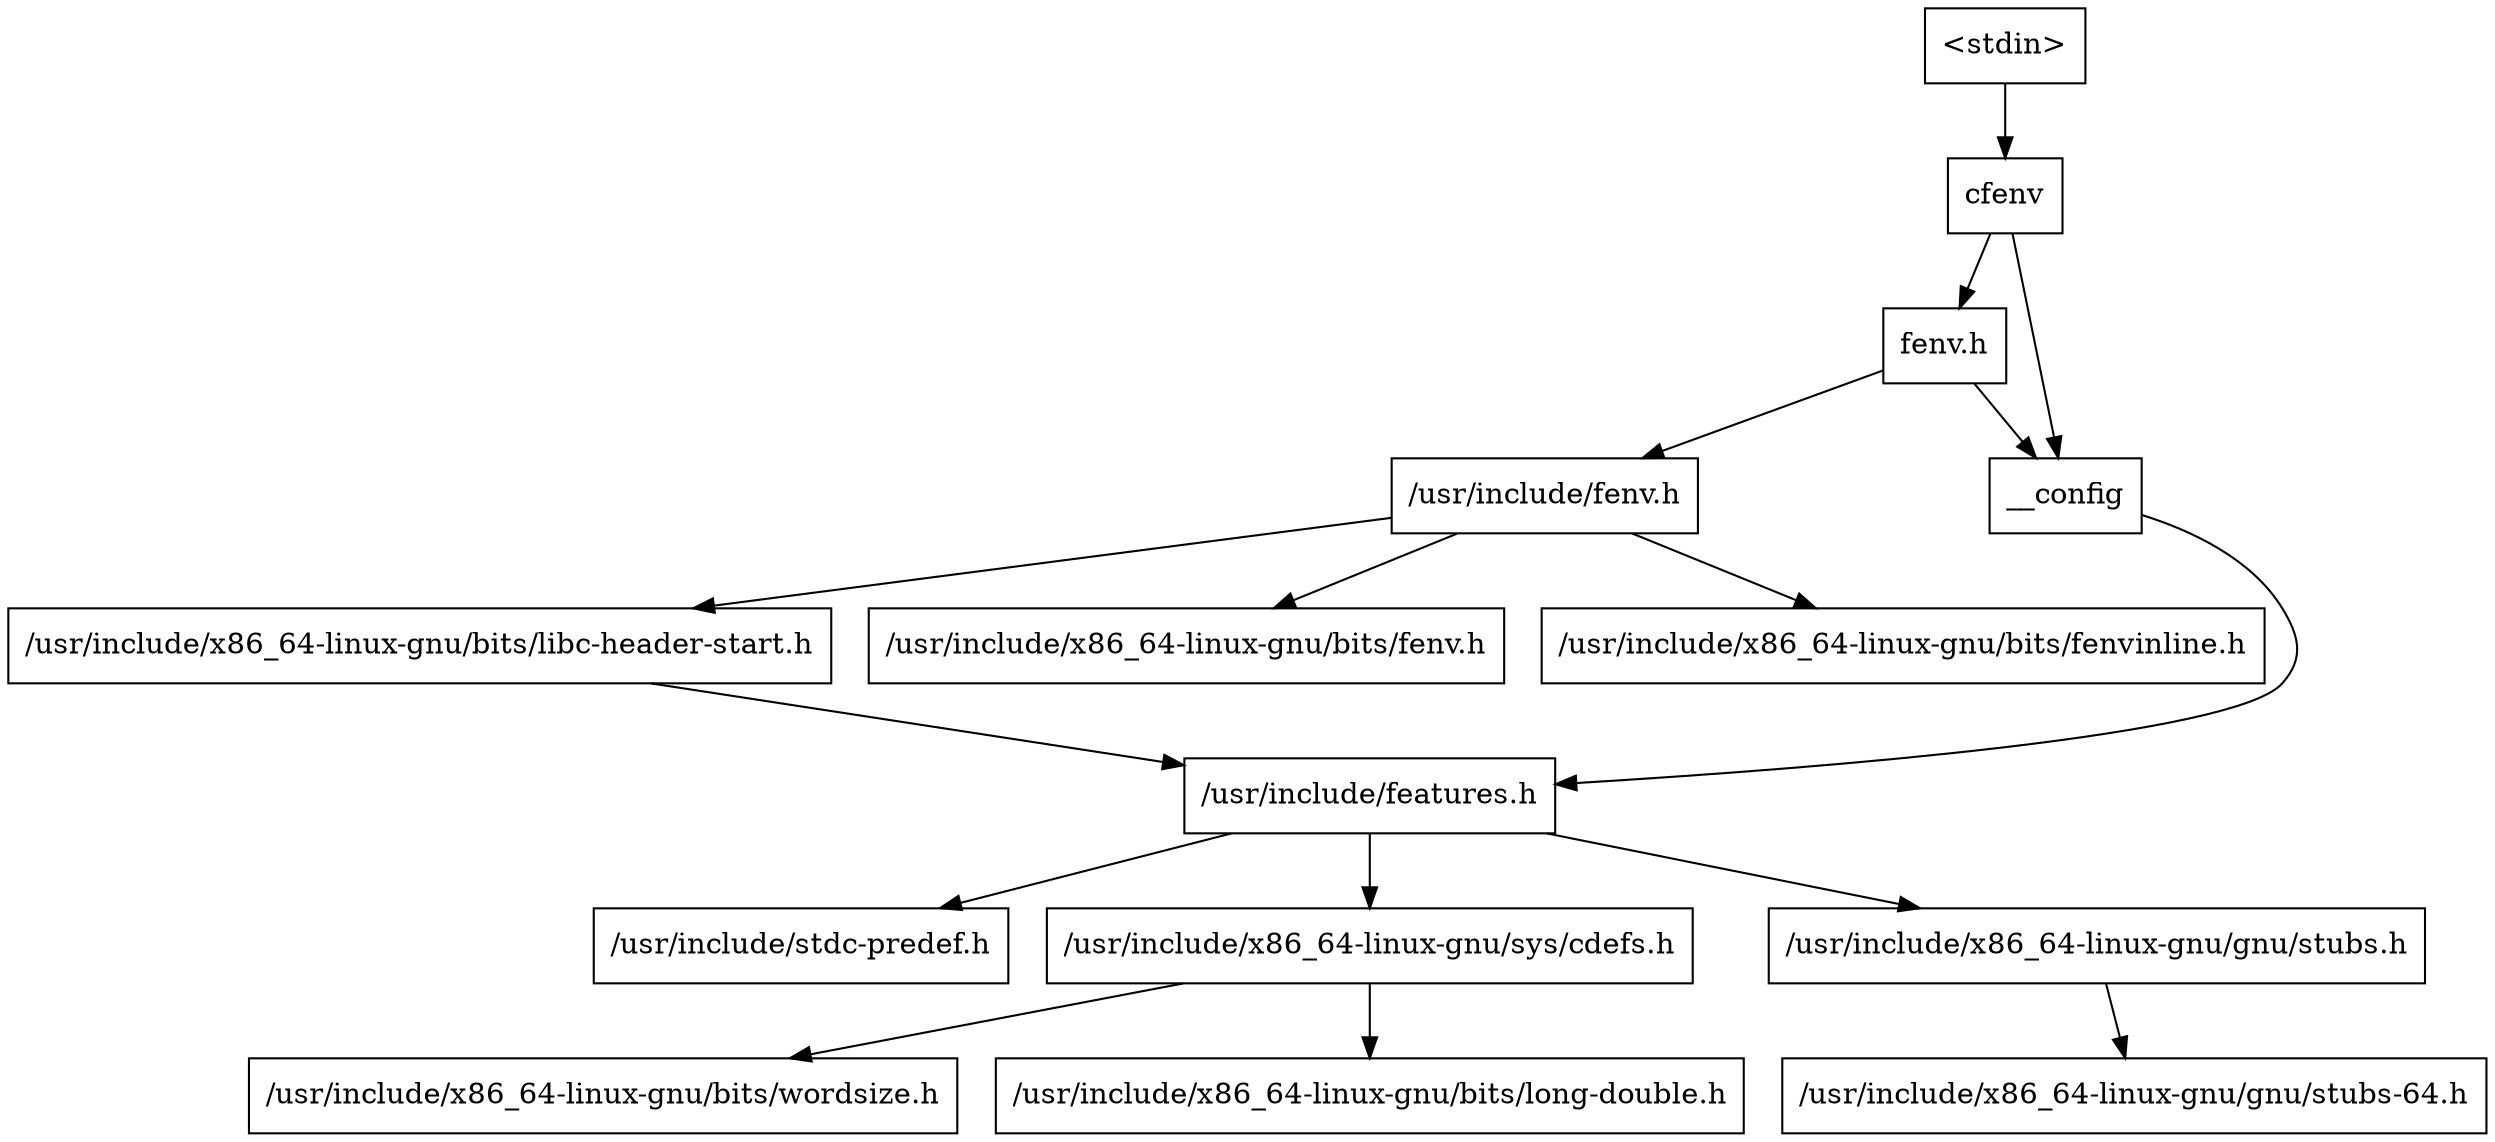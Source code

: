digraph "dependencies" {
  header_0 [ shape="box", label="\<stdin\>" ];
  header_1 [ shape="box", label="cfenv" ];
  header_11 [ shape="box", label="fenv.h" ];
  header_12 [ shape="box", label="/usr/include/fenv.h" ];
  header_13 [ shape="box", label="/usr/include/x86_64-linux-gnu/bits/libc-header-start.h" ];
  header_14 [ shape="box", label="/usr/include/x86_64-linux-gnu/bits/fenv.h" ];
  header_15 [ shape="box", label="/usr/include/x86_64-linux-gnu/bits/fenvinline.h" ];
  header_2 [ shape="box", label="__config" ];
  header_3 [ shape="box", label="/usr/include/features.h" ];
  header_4 [ shape="box", label="/usr/include/stdc-predef.h" ];
  header_5 [ shape="box", label="/usr/include/x86_64-linux-gnu/sys/cdefs.h" ];
  header_6 [ shape="box", label="/usr/include/x86_64-linux-gnu/bits/wordsize.h" ];
  header_7 [ shape="box", label="/usr/include/x86_64-linux-gnu/bits/long-double.h" ];
  header_8 [ shape="box", label="/usr/include/x86_64-linux-gnu/gnu/stubs.h" ];
  header_9 [ shape="box", label="/usr/include/x86_64-linux-gnu/gnu/stubs-64.h" ];
  header_11 -> header_2;
  header_11 -> header_12;
  header_12 -> header_14;
  header_12 -> header_15;
  header_12 -> header_13;
  header_13 -> header_3;
  header_5 -> header_6;
  header_5 -> header_7;
  header_2 -> header_3;
  header_3 -> header_4;
  header_3 -> header_5;
  header_3 -> header_8;
  header_0 -> header_1;
  header_1 -> header_2;
  header_1 -> header_11;
  header_8 -> header_9;
}